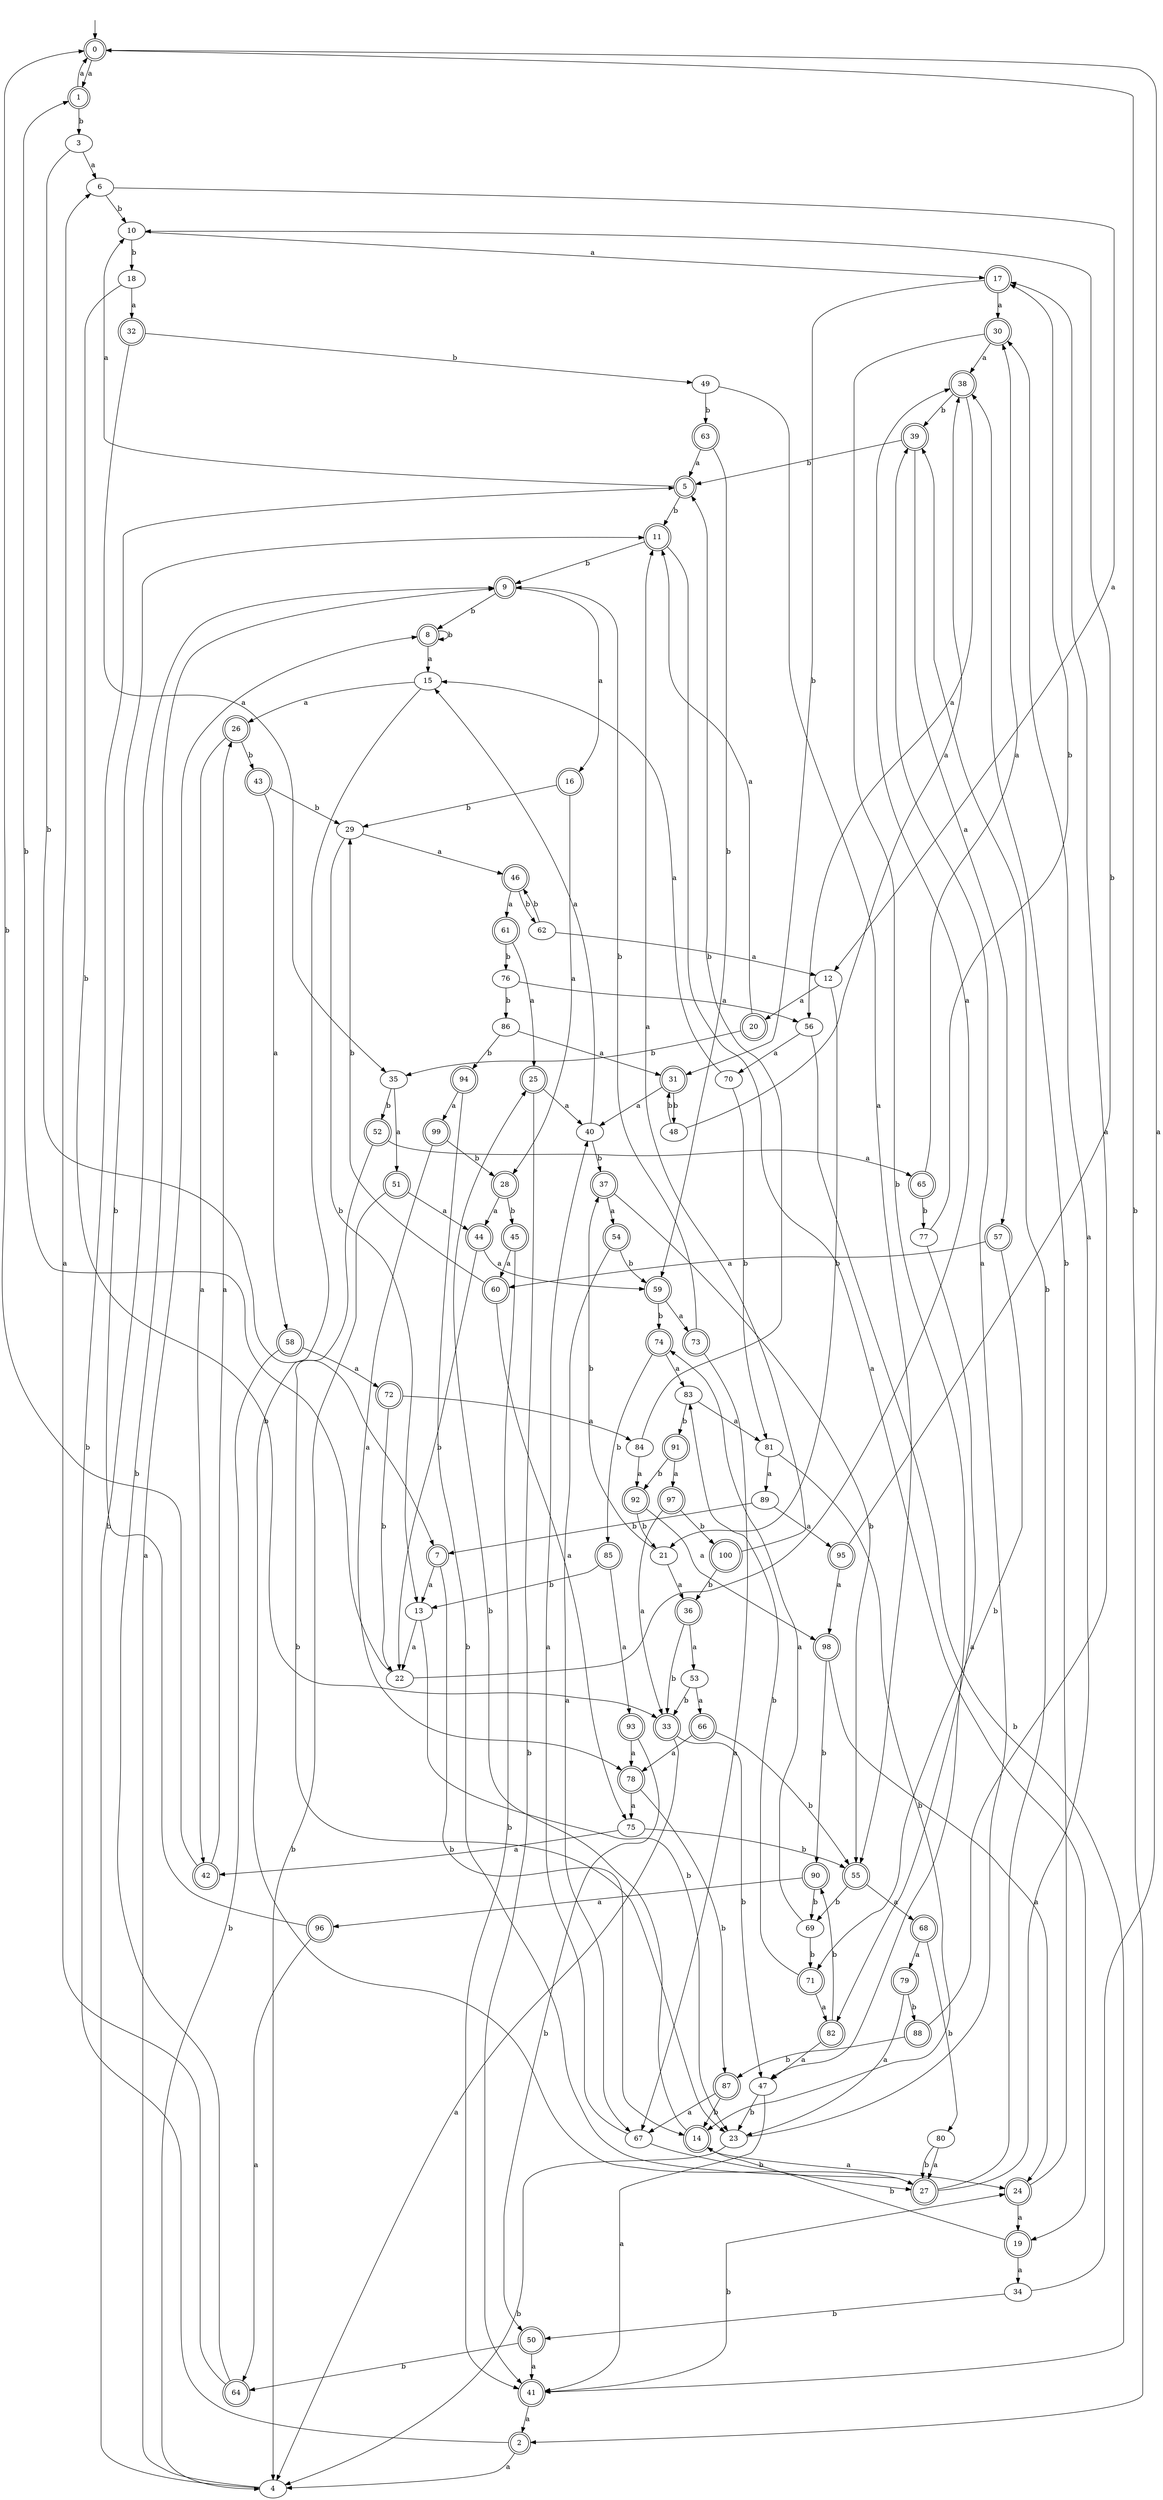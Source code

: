 digraph RandomDFA {
  __start0 [label="", shape=none];
  __start0 -> 0 [label=""];
  0 [shape=circle] [shape=doublecircle]
  0 -> 1 [label="a"]
  0 -> 2 [label="b"]
  1 [shape=doublecircle]
  1 -> 0 [label="a"]
  1 -> 3 [label="b"]
  2 [shape=doublecircle]
  2 -> 4 [label="a"]
  2 -> 5 [label="b"]
  3
  3 -> 6 [label="a"]
  3 -> 7 [label="b"]
  4
  4 -> 8 [label="a"]
  4 -> 9 [label="b"]
  5 [shape=doublecircle]
  5 -> 10 [label="a"]
  5 -> 11 [label="b"]
  6
  6 -> 12 [label="a"]
  6 -> 10 [label="b"]
  7 [shape=doublecircle]
  7 -> 13 [label="a"]
  7 -> 14 [label="b"]
  8 [shape=doublecircle]
  8 -> 15 [label="a"]
  8 -> 8 [label="b"]
  9 [shape=doublecircle]
  9 -> 16 [label="a"]
  9 -> 8 [label="b"]
  10
  10 -> 17 [label="a"]
  10 -> 18 [label="b"]
  11 [shape=doublecircle]
  11 -> 19 [label="a"]
  11 -> 9 [label="b"]
  12
  12 -> 20 [label="a"]
  12 -> 21 [label="b"]
  13
  13 -> 22 [label="a"]
  13 -> 23 [label="b"]
  14 [shape=doublecircle]
  14 -> 24 [label="a"]
  14 -> 25 [label="b"]
  15
  15 -> 26 [label="a"]
  15 -> 27 [label="b"]
  16 [shape=doublecircle]
  16 -> 28 [label="a"]
  16 -> 29 [label="b"]
  17 [shape=doublecircle]
  17 -> 30 [label="a"]
  17 -> 31 [label="b"]
  18
  18 -> 32 [label="a"]
  18 -> 33 [label="b"]
  19 [shape=doublecircle]
  19 -> 34 [label="a"]
  19 -> 14 [label="b"]
  20 [shape=doublecircle]
  20 -> 11 [label="a"]
  20 -> 35 [label="b"]
  21
  21 -> 36 [label="a"]
  21 -> 37 [label="b"]
  22
  22 -> 38 [label="a"]
  22 -> 1 [label="b"]
  23
  23 -> 39 [label="a"]
  23 -> 4 [label="b"]
  24 [shape=doublecircle]
  24 -> 19 [label="a"]
  24 -> 38 [label="b"]
  25 [shape=doublecircle]
  25 -> 40 [label="a"]
  25 -> 41 [label="b"]
  26 [shape=doublecircle]
  26 -> 42 [label="a"]
  26 -> 43 [label="b"]
  27 [shape=doublecircle]
  27 -> 30 [label="a"]
  27 -> 39 [label="b"]
  28 [shape=doublecircle]
  28 -> 44 [label="a"]
  28 -> 45 [label="b"]
  29
  29 -> 46 [label="a"]
  29 -> 13 [label="b"]
  30 [shape=doublecircle]
  30 -> 38 [label="a"]
  30 -> 47 [label="b"]
  31 [shape=doublecircle]
  31 -> 40 [label="a"]
  31 -> 48 [label="b"]
  32 [shape=doublecircle]
  32 -> 35 [label="a"]
  32 -> 49 [label="b"]
  33 [shape=doublecircle]
  33 -> 4 [label="a"]
  33 -> 47 [label="b"]
  34
  34 -> 0 [label="a"]
  34 -> 50 [label="b"]
  35
  35 -> 51 [label="a"]
  35 -> 52 [label="b"]
  36 [shape=doublecircle]
  36 -> 53 [label="a"]
  36 -> 33 [label="b"]
  37 [shape=doublecircle]
  37 -> 54 [label="a"]
  37 -> 55 [label="b"]
  38 [shape=doublecircle]
  38 -> 56 [label="a"]
  38 -> 39 [label="b"]
  39 [shape=doublecircle]
  39 -> 57 [label="a"]
  39 -> 5 [label="b"]
  40
  40 -> 15 [label="a"]
  40 -> 37 [label="b"]
  41 [shape=doublecircle]
  41 -> 2 [label="a"]
  41 -> 24 [label="b"]
  42 [shape=doublecircle]
  42 -> 26 [label="a"]
  42 -> 0 [label="b"]
  43 [shape=doublecircle]
  43 -> 58 [label="a"]
  43 -> 29 [label="b"]
  44 [shape=doublecircle]
  44 -> 59 [label="a"]
  44 -> 22 [label="b"]
  45 [shape=doublecircle]
  45 -> 60 [label="a"]
  45 -> 41 [label="b"]
  46 [shape=doublecircle]
  46 -> 61 [label="a"]
  46 -> 62 [label="b"]
  47
  47 -> 41 [label="a"]
  47 -> 23 [label="b"]
  48
  48 -> 38 [label="a"]
  48 -> 31 [label="b"]
  49
  49 -> 55 [label="a"]
  49 -> 63 [label="b"]
  50 [shape=doublecircle]
  50 -> 41 [label="a"]
  50 -> 64 [label="b"]
  51 [shape=doublecircle]
  51 -> 44 [label="a"]
  51 -> 4 [label="b"]
  52 [shape=doublecircle]
  52 -> 65 [label="a"]
  52 -> 23 [label="b"]
  53
  53 -> 66 [label="a"]
  53 -> 33 [label="b"]
  54 [shape=doublecircle]
  54 -> 67 [label="a"]
  54 -> 59 [label="b"]
  55 [shape=doublecircle]
  55 -> 68 [label="a"]
  55 -> 69 [label="b"]
  56
  56 -> 70 [label="a"]
  56 -> 41 [label="b"]
  57 [shape=doublecircle]
  57 -> 60 [label="a"]
  57 -> 71 [label="b"]
  58 [shape=doublecircle]
  58 -> 72 [label="a"]
  58 -> 4 [label="b"]
  59 [shape=doublecircle]
  59 -> 73 [label="a"]
  59 -> 74 [label="b"]
  60 [shape=doublecircle]
  60 -> 75 [label="a"]
  60 -> 29 [label="b"]
  61 [shape=doublecircle]
  61 -> 25 [label="a"]
  61 -> 76 [label="b"]
  62
  62 -> 12 [label="a"]
  62 -> 46 [label="b"]
  63 [shape=doublecircle]
  63 -> 5 [label="a"]
  63 -> 59 [label="b"]
  64 [shape=doublecircle]
  64 -> 6 [label="a"]
  64 -> 9 [label="b"]
  65 [shape=doublecircle]
  65 -> 30 [label="a"]
  65 -> 77 [label="b"]
  66 [shape=doublecircle]
  66 -> 78 [label="a"]
  66 -> 55 [label="b"]
  67
  67 -> 40 [label="a"]
  67 -> 27 [label="b"]
  68 [shape=doublecircle]
  68 -> 79 [label="a"]
  68 -> 80 [label="b"]
  69
  69 -> 74 [label="a"]
  69 -> 71 [label="b"]
  70
  70 -> 15 [label="a"]
  70 -> 81 [label="b"]
  71 [shape=doublecircle]
  71 -> 82 [label="a"]
  71 -> 83 [label="b"]
  72 [shape=doublecircle]
  72 -> 84 [label="a"]
  72 -> 22 [label="b"]
  73 [shape=doublecircle]
  73 -> 67 [label="a"]
  73 -> 9 [label="b"]
  74 [shape=doublecircle]
  74 -> 83 [label="a"]
  74 -> 85 [label="b"]
  75
  75 -> 42 [label="a"]
  75 -> 55 [label="b"]
  76
  76 -> 56 [label="a"]
  76 -> 86 [label="b"]
  77
  77 -> 82 [label="a"]
  77 -> 17 [label="b"]
  78 [shape=doublecircle]
  78 -> 75 [label="a"]
  78 -> 87 [label="b"]
  79 [shape=doublecircle]
  79 -> 23 [label="a"]
  79 -> 88 [label="b"]
  80
  80 -> 27 [label="a"]
  80 -> 27 [label="b"]
  81
  81 -> 89 [label="a"]
  81 -> 14 [label="b"]
  82 [shape=doublecircle]
  82 -> 47 [label="a"]
  82 -> 90 [label="b"]
  83
  83 -> 81 [label="a"]
  83 -> 91 [label="b"]
  84
  84 -> 92 [label="a"]
  84 -> 5 [label="b"]
  85 [shape=doublecircle]
  85 -> 93 [label="a"]
  85 -> 13 [label="b"]
  86
  86 -> 31 [label="a"]
  86 -> 94 [label="b"]
  87 [shape=doublecircle]
  87 -> 67 [label="a"]
  87 -> 14 [label="b"]
  88 [shape=doublecircle]
  88 -> 17 [label="a"]
  88 -> 87 [label="b"]
  89
  89 -> 95 [label="a"]
  89 -> 7 [label="b"]
  90 [shape=doublecircle]
  90 -> 96 [label="a"]
  90 -> 69 [label="b"]
  91 [shape=doublecircle]
  91 -> 97 [label="a"]
  91 -> 92 [label="b"]
  92 [shape=doublecircle]
  92 -> 98 [label="a"]
  92 -> 21 [label="b"]
  93 [shape=doublecircle]
  93 -> 78 [label="a"]
  93 -> 50 [label="b"]
  94 [shape=doublecircle]
  94 -> 99 [label="a"]
  94 -> 27 [label="b"]
  95 [shape=doublecircle]
  95 -> 98 [label="a"]
  95 -> 10 [label="b"]
  96 [shape=doublecircle]
  96 -> 64 [label="a"]
  96 -> 11 [label="b"]
  97 [shape=doublecircle]
  97 -> 33 [label="a"]
  97 -> 100 [label="b"]
  98 [shape=doublecircle]
  98 -> 24 [label="a"]
  98 -> 90 [label="b"]
  99 [shape=doublecircle]
  99 -> 78 [label="a"]
  99 -> 28 [label="b"]
  100 [shape=doublecircle]
  100 -> 11 [label="a"]
  100 -> 36 [label="b"]
}
